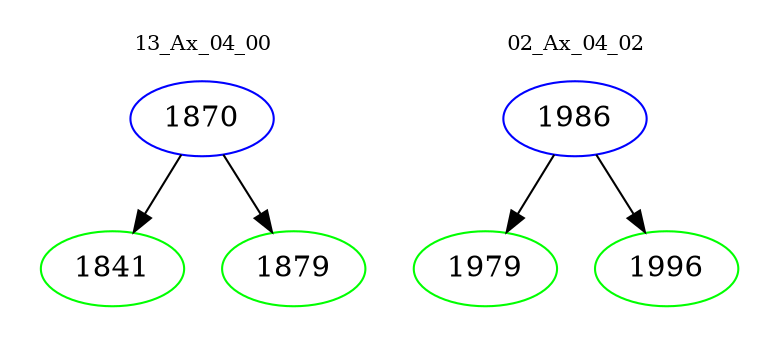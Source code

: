 digraph{
subgraph cluster_0 {
color = white
label = "13_Ax_04_00";
fontsize=10;
T0_1870 [label="1870", color="blue"]
T0_1870 -> T0_1841 [color="black"]
T0_1841 [label="1841", color="green"]
T0_1870 -> T0_1879 [color="black"]
T0_1879 [label="1879", color="green"]
}
subgraph cluster_1 {
color = white
label = "02_Ax_04_02";
fontsize=10;
T1_1986 [label="1986", color="blue"]
T1_1986 -> T1_1979 [color="black"]
T1_1979 [label="1979", color="green"]
T1_1986 -> T1_1996 [color="black"]
T1_1996 [label="1996", color="green"]
}
}
